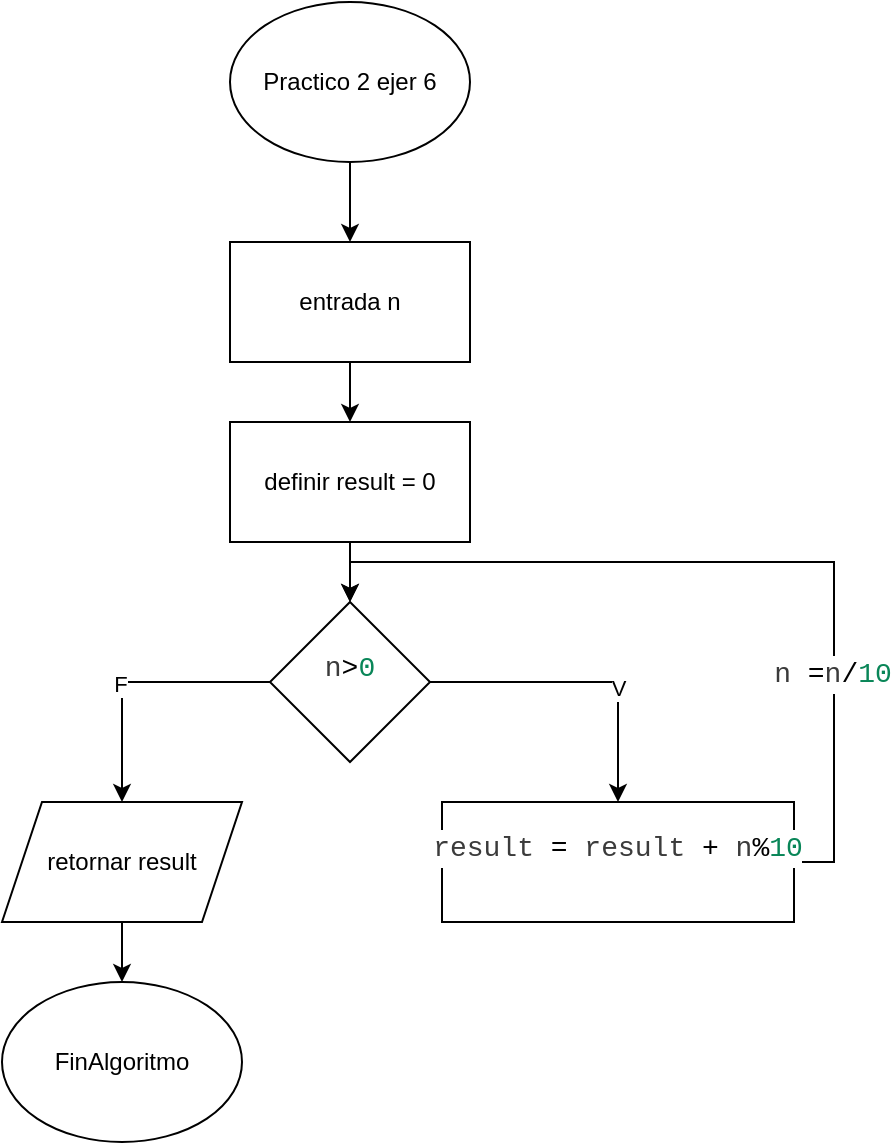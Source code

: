 <mxfile version="24.4.0" type="device">
  <diagram name="Página-1" id="FJ5EkjBxjzo5vP-3ih6C">
    <mxGraphModel dx="1290" dy="653" grid="1" gridSize="10" guides="1" tooltips="1" connect="1" arrows="1" fold="1" page="1" pageScale="1" pageWidth="827" pageHeight="1169" math="0" shadow="0">
      <root>
        <mxCell id="0" />
        <mxCell id="1" parent="0" />
        <mxCell id="stjppNEMSPBS3mSG35tz-7" value="" style="edgeStyle=orthogonalEdgeStyle;rounded=0;orthogonalLoop=1;jettySize=auto;html=1;" edge="1" parent="1" source="stjppNEMSPBS3mSG35tz-1" target="stjppNEMSPBS3mSG35tz-2">
          <mxGeometry relative="1" as="geometry" />
        </mxCell>
        <mxCell id="stjppNEMSPBS3mSG35tz-1" value="Practico 2 ejer 6" style="ellipse;whiteSpace=wrap;html=1;" vertex="1" parent="1">
          <mxGeometry x="354" y="40" width="120" height="80" as="geometry" />
        </mxCell>
        <mxCell id="stjppNEMSPBS3mSG35tz-8" value="" style="edgeStyle=orthogonalEdgeStyle;rounded=0;orthogonalLoop=1;jettySize=auto;html=1;" edge="1" parent="1" source="stjppNEMSPBS3mSG35tz-2" target="stjppNEMSPBS3mSG35tz-3">
          <mxGeometry relative="1" as="geometry" />
        </mxCell>
        <mxCell id="stjppNEMSPBS3mSG35tz-2" value="entrada n" style="rounded=0;whiteSpace=wrap;html=1;" vertex="1" parent="1">
          <mxGeometry x="354" y="160" width="120" height="60" as="geometry" />
        </mxCell>
        <mxCell id="stjppNEMSPBS3mSG35tz-9" value="" style="edgeStyle=orthogonalEdgeStyle;rounded=0;orthogonalLoop=1;jettySize=auto;html=1;" edge="1" parent="1" source="stjppNEMSPBS3mSG35tz-3" target="stjppNEMSPBS3mSG35tz-4">
          <mxGeometry relative="1" as="geometry" />
        </mxCell>
        <mxCell id="stjppNEMSPBS3mSG35tz-3" value="definir result = 0" style="rounded=0;whiteSpace=wrap;html=1;" vertex="1" parent="1">
          <mxGeometry x="354" y="250" width="120" height="60" as="geometry" />
        </mxCell>
        <mxCell id="stjppNEMSPBS3mSG35tz-10" style="edgeStyle=orthogonalEdgeStyle;rounded=0;orthogonalLoop=1;jettySize=auto;html=1;exitX=1;exitY=0.5;exitDx=0;exitDy=0;" edge="1" parent="1" source="stjppNEMSPBS3mSG35tz-4" target="stjppNEMSPBS3mSG35tz-5">
          <mxGeometry relative="1" as="geometry" />
        </mxCell>
        <mxCell id="stjppNEMSPBS3mSG35tz-12" value="V" style="edgeLabel;html=1;align=center;verticalAlign=middle;resizable=0;points=[];" vertex="1" connectable="0" parent="stjppNEMSPBS3mSG35tz-10">
          <mxGeometry x="0.26" relative="1" as="geometry">
            <mxPoint as="offset" />
          </mxGeometry>
        </mxCell>
        <mxCell id="stjppNEMSPBS3mSG35tz-11" style="edgeStyle=orthogonalEdgeStyle;rounded=0;orthogonalLoop=1;jettySize=auto;html=1;exitX=0;exitY=0.5;exitDx=0;exitDy=0;" edge="1" parent="1" source="stjppNEMSPBS3mSG35tz-4" target="stjppNEMSPBS3mSG35tz-6">
          <mxGeometry relative="1" as="geometry" />
        </mxCell>
        <mxCell id="stjppNEMSPBS3mSG35tz-13" value="F" style="edgeLabel;html=1;align=center;verticalAlign=middle;resizable=0;points=[];" vertex="1" connectable="0" parent="stjppNEMSPBS3mSG35tz-11">
          <mxGeometry x="0.119" y="-1" relative="1" as="geometry">
            <mxPoint as="offset" />
          </mxGeometry>
        </mxCell>
        <mxCell id="stjppNEMSPBS3mSG35tz-4" value="&#xa;&lt;div style=&quot;color: #3b3b3b;background-color: #ffffff;font-family: Consolas, &#39;Courier New&#39;, monospace;font-weight: normal;font-size: 14px;line-height: 19px;white-space: pre;&quot;&gt;&lt;div&gt;&lt;span style=&quot;color: #3b3b3b;&quot;&gt;n&lt;/span&gt;&lt;span style=&quot;color: #000000;&quot;&gt;&amp;gt;&lt;/span&gt;&lt;span style=&quot;color: #098658;&quot;&gt;0&lt;/span&gt;&lt;/div&gt;&lt;/div&gt;&#xa;&#xa;" style="rhombus;whiteSpace=wrap;html=1;" vertex="1" parent="1">
          <mxGeometry x="374" y="340" width="80" height="80" as="geometry" />
        </mxCell>
        <mxCell id="stjppNEMSPBS3mSG35tz-14" style="edgeStyle=orthogonalEdgeStyle;rounded=0;orthogonalLoop=1;jettySize=auto;html=1;exitX=1;exitY=0.5;exitDx=0;exitDy=0;entryX=0.5;entryY=0;entryDx=0;entryDy=0;" edge="1" parent="1" source="stjppNEMSPBS3mSG35tz-5" target="stjppNEMSPBS3mSG35tz-4">
          <mxGeometry relative="1" as="geometry" />
        </mxCell>
        <mxCell id="stjppNEMSPBS3mSG35tz-15" value="&lt;div style=&quot;color: rgb(59, 59, 59); font-family: Consolas, &amp;quot;Courier New&amp;quot;, monospace; font-size: 14px; line-height: 19px; white-space-collapse: preserve;&quot;&gt;n &lt;span style=&quot;color: #000000;&quot;&gt;=&lt;/span&gt;n&lt;span style=&quot;color: #000000;&quot;&gt;/&lt;/span&gt;&lt;span style=&quot;color: #098658;&quot;&gt;10&lt;/span&gt;&lt;/div&gt;" style="edgeLabel;html=1;align=center;verticalAlign=middle;resizable=0;points=[];" vertex="1" connectable="0" parent="stjppNEMSPBS3mSG35tz-14">
          <mxGeometry x="-0.472" y="1" relative="1" as="geometry">
            <mxPoint as="offset" />
          </mxGeometry>
        </mxCell>
        <mxCell id="stjppNEMSPBS3mSG35tz-5" value="&#xa;&lt;div style=&quot;color: #3b3b3b;background-color: #ffffff;font-family: Consolas, &#39;Courier New&#39;, monospace;font-weight: normal;font-size: 14px;line-height: 19px;white-space: pre;&quot;&gt;&lt;div&gt;&lt;span style=&quot;color: #3b3b3b;&quot;&gt;result &lt;/span&gt;&lt;span style=&quot;color: #000000;&quot;&gt;=&lt;/span&gt;&lt;span style=&quot;color: #3b3b3b;&quot;&gt; result &lt;/span&gt;&lt;span style=&quot;color: #000000;&quot;&gt;+&lt;/span&gt;&lt;span style=&quot;color: #3b3b3b;&quot;&gt; n&lt;/span&gt;&lt;span style=&quot;color: #000000;&quot;&gt;%&lt;/span&gt;&lt;span style=&quot;color: #098658;&quot;&gt;10&lt;/span&gt;&lt;/div&gt;&lt;/div&gt;&#xa;&#xa;" style="rounded=0;whiteSpace=wrap;html=1;" vertex="1" parent="1">
          <mxGeometry x="460" y="440" width="176" height="60" as="geometry" />
        </mxCell>
        <mxCell id="stjppNEMSPBS3mSG35tz-17" value="" style="edgeStyle=orthogonalEdgeStyle;rounded=0;orthogonalLoop=1;jettySize=auto;html=1;" edge="1" parent="1" source="stjppNEMSPBS3mSG35tz-6" target="stjppNEMSPBS3mSG35tz-16">
          <mxGeometry relative="1" as="geometry" />
        </mxCell>
        <mxCell id="stjppNEMSPBS3mSG35tz-6" value="retornar result" style="shape=parallelogram;perimeter=parallelogramPerimeter;whiteSpace=wrap;html=1;fixedSize=1;" vertex="1" parent="1">
          <mxGeometry x="240" y="440" width="120" height="60" as="geometry" />
        </mxCell>
        <mxCell id="stjppNEMSPBS3mSG35tz-16" value="FinAlgoritmo" style="ellipse;whiteSpace=wrap;html=1;" vertex="1" parent="1">
          <mxGeometry x="240" y="530" width="120" height="80" as="geometry" />
        </mxCell>
      </root>
    </mxGraphModel>
  </diagram>
</mxfile>

